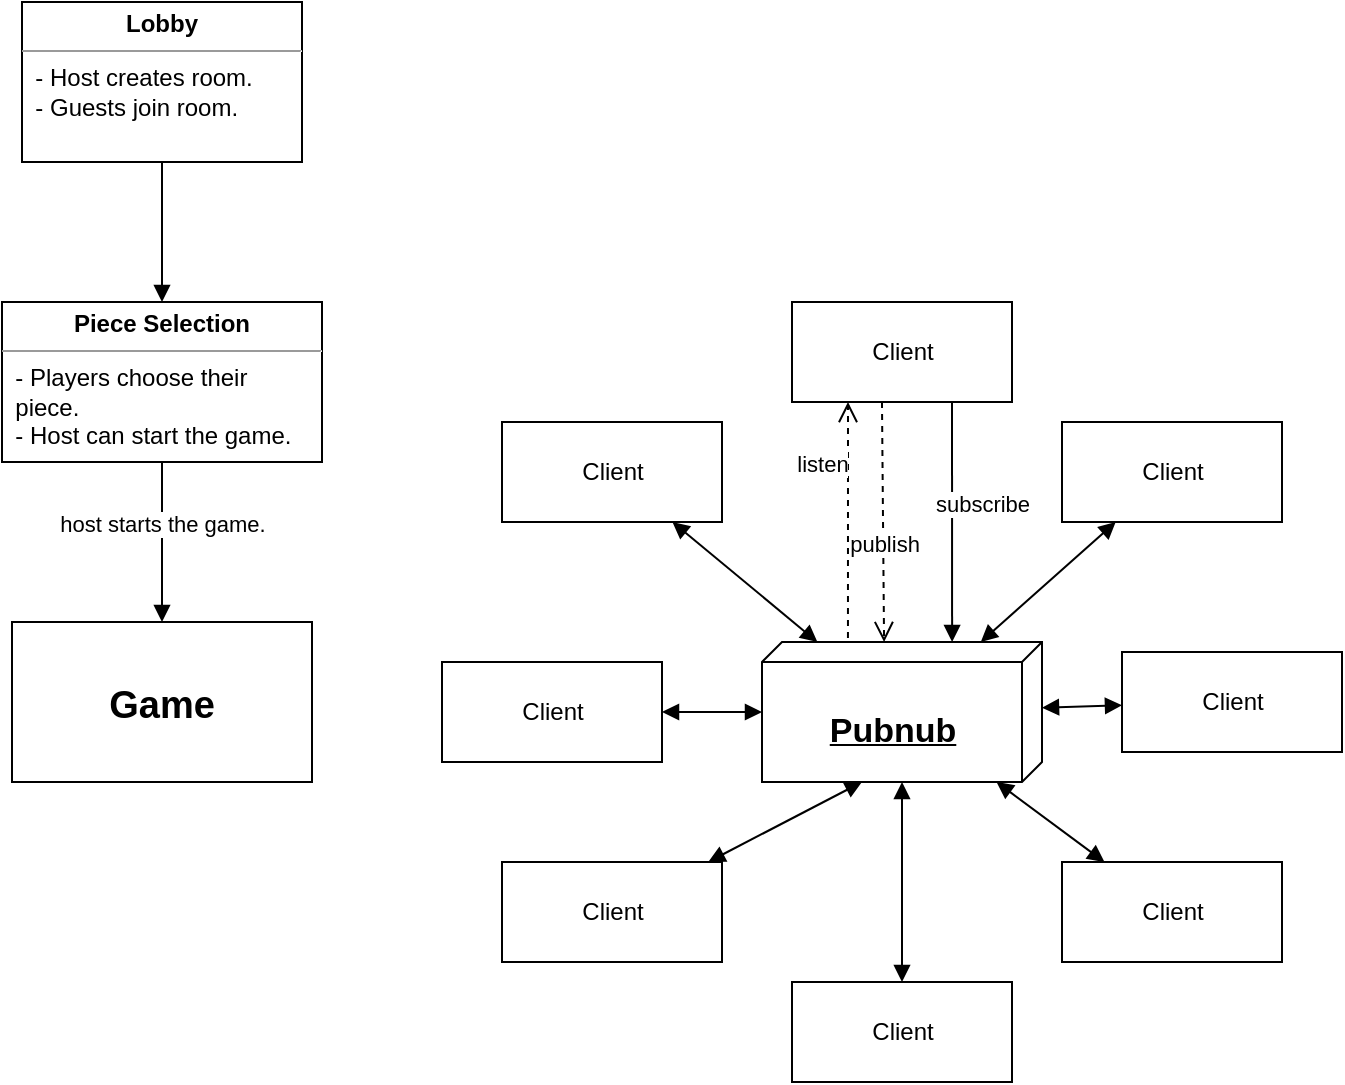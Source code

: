 <mxfile version="14.7.7" type="github"><diagram id="I5N6NZ-aoeoQTrUqGZE-" name="Page-1"><mxGraphModel dx="1422" dy="794" grid="1" gridSize="10" guides="1" tooltips="1" connect="1" arrows="1" fold="1" page="1" pageScale="1" pageWidth="850" pageHeight="1100" math="0" shadow="0"><root><mxCell id="0"/><mxCell id="1" parent="0"/><mxCell id="WhpSBjoYhMWtwAQCQMSq-21" value="&lt;p style=&quot;margin: 0px ; margin-top: 4px ; text-align: center&quot;&gt;&lt;b&gt;Lobby&lt;/b&gt;&lt;/p&gt;&lt;hr size=&quot;1&quot;&gt;&lt;div style=&quot;height: 2px&quot;&gt;&amp;nbsp; - Host creates room.&lt;br&gt;&amp;nbsp; - Guests join room.&lt;/div&gt;" style="verticalAlign=top;align=left;overflow=fill;fontSize=12;fontFamily=Helvetica;html=1;" vertex="1" parent="1"><mxGeometry x="50" y="80" width="140" height="80" as="geometry"/></mxCell><mxCell id="WhpSBjoYhMWtwAQCQMSq-22" value="&lt;p style=&quot;margin: 0px ; margin-top: 4px ; text-align: center&quot;&gt;&lt;b&gt;Piece Selection&lt;/b&gt;&lt;/p&gt;&lt;hr size=&quot;1&quot;&gt;&lt;div style=&quot;height: 2px&quot;&gt;&amp;nbsp; - Players choose their &lt;br&gt;&amp;nbsp; piece.&lt;br&gt;&amp;nbsp; - Host can start the game.&lt;/div&gt;" style="verticalAlign=top;align=left;overflow=fill;fontSize=12;fontFamily=Helvetica;html=1;" vertex="1" parent="1"><mxGeometry x="40" y="230" width="160" height="80" as="geometry"/></mxCell><mxCell id="WhpSBjoYhMWtwAQCQMSq-23" value="&lt;p style=&quot;margin: 4px 0px 0px ; text-align: center ; font-size: 19px&quot;&gt;&lt;b&gt;&lt;font style=&quot;font-size: 19px&quot;&gt;&lt;br&gt;&lt;/font&gt;&lt;/b&gt;&lt;/p&gt;&lt;p style=&quot;margin: 4px 0px 0px ; text-align: center ; font-size: 19px&quot;&gt;&lt;b&gt;&lt;font style=&quot;font-size: 19px&quot;&gt;Game&lt;/font&gt;&lt;/b&gt;&lt;/p&gt;&lt;div style=&quot;height: 2px ; font-size: 19px&quot;&gt;&lt;br&gt;&lt;/div&gt;" style="verticalAlign=top;align=left;overflow=fill;fontSize=12;fontFamily=Helvetica;html=1;" vertex="1" parent="1"><mxGeometry x="45" y="390" width="150" height="80" as="geometry"/></mxCell><mxCell id="WhpSBjoYhMWtwAQCQMSq-25" value="host starts the game." style="html=1;verticalAlign=bottom;endArrow=block;entryX=0.5;entryY=0;entryDx=0;entryDy=0;" edge="1" parent="1" source="WhpSBjoYhMWtwAQCQMSq-22" target="WhpSBjoYhMWtwAQCQMSq-23"><mxGeometry width="80" relative="1" as="geometry"><mxPoint x="240" y="420" as="sourcePoint"/><mxPoint x="100" y="340" as="targetPoint"/></mxGeometry></mxCell><mxCell id="WhpSBjoYhMWtwAQCQMSq-26" value="" style="html=1;verticalAlign=bottom;endArrow=block;" edge="1" parent="1" source="WhpSBjoYhMWtwAQCQMSq-21" target="WhpSBjoYhMWtwAQCQMSq-22"><mxGeometry width="80" relative="1" as="geometry"><mxPoint x="240" y="420" as="sourcePoint"/><mxPoint x="320" y="420" as="targetPoint"/></mxGeometry></mxCell><mxCell id="WhpSBjoYhMWtwAQCQMSq-28" value="Client" style="html=1;" vertex="1" parent="1"><mxGeometry x="290" y="290" width="110" height="50" as="geometry"/></mxCell><mxCell id="WhpSBjoYhMWtwAQCQMSq-29" value="Client" style="html=1;" vertex="1" parent="1"><mxGeometry x="435" y="230" width="110" height="50" as="geometry"/></mxCell><mxCell id="WhpSBjoYhMWtwAQCQMSq-30" value="Client" style="html=1;" vertex="1" parent="1"><mxGeometry x="570" y="290" width="110" height="50" as="geometry"/></mxCell><mxCell id="WhpSBjoYhMWtwAQCQMSq-31" value="Client" style="html=1;" vertex="1" parent="1"><mxGeometry x="435" y="570" width="110" height="50" as="geometry"/></mxCell><mxCell id="WhpSBjoYhMWtwAQCQMSq-32" value="&lt;b style=&quot;font-size: 17px&quot;&gt;&lt;br&gt;Pubnub&lt;/b&gt;" style="verticalAlign=top;align=center;spacingTop=8;spacingLeft=2;spacingRight=12;shape=cube;size=10;direction=south;fontStyle=4;html=1;" vertex="1" parent="1"><mxGeometry x="420" y="400" width="140" height="70" as="geometry"/></mxCell><mxCell id="WhpSBjoYhMWtwAQCQMSq-33" value="Client" style="html=1;" vertex="1" parent="1"><mxGeometry x="570" y="510" width="110" height="50" as="geometry"/></mxCell><mxCell id="WhpSBjoYhMWtwAQCQMSq-34" value="Client" style="html=1;" vertex="1" parent="1"><mxGeometry x="290" y="510" width="110" height="50" as="geometry"/></mxCell><mxCell id="WhpSBjoYhMWtwAQCQMSq-35" value="Client" style="html=1;" vertex="1" parent="1"><mxGeometry x="600" y="405" width="110" height="50" as="geometry"/></mxCell><mxCell id="WhpSBjoYhMWtwAQCQMSq-36" value="Client" style="html=1;" vertex="1" parent="1"><mxGeometry x="260" y="410" width="110" height="50" as="geometry"/></mxCell><mxCell id="WhpSBjoYhMWtwAQCQMSq-40" value="subscribe" style="html=1;verticalAlign=bottom;endArrow=block;entryX=0;entryY=0.321;entryDx=0;entryDy=0;entryPerimeter=0;" edge="1" parent="1" target="WhpSBjoYhMWtwAQCQMSq-32"><mxGeometry x="0.0" y="15" width="80" relative="1" as="geometry"><mxPoint x="515" y="280" as="sourcePoint"/><mxPoint x="460" y="410" as="targetPoint"/><mxPoint as="offset"/></mxGeometry></mxCell><mxCell id="WhpSBjoYhMWtwAQCQMSq-42" value="listen" style="html=1;verticalAlign=bottom;endArrow=open;dashed=1;endSize=8;exitX=-0.029;exitY=0.693;exitDx=0;exitDy=0;exitPerimeter=0;" edge="1" parent="1" source="WhpSBjoYhMWtwAQCQMSq-32"><mxGeometry x="0.322" y="13" relative="1" as="geometry"><mxPoint x="540" y="530" as="sourcePoint"/><mxPoint x="463" y="280" as="targetPoint"/><mxPoint as="offset"/></mxGeometry></mxCell><mxCell id="WhpSBjoYhMWtwAQCQMSq-44" value="" style="endArrow=block;startArrow=block;endFill=1;startFill=1;html=1;" edge="1" parent="1" source="WhpSBjoYhMWtwAQCQMSq-28" target="WhpSBjoYhMWtwAQCQMSq-32"><mxGeometry width="160" relative="1" as="geometry"><mxPoint x="340" y="410" as="sourcePoint"/><mxPoint x="430" y="410" as="targetPoint"/></mxGeometry></mxCell><mxCell id="WhpSBjoYhMWtwAQCQMSq-47" value="" style="endArrow=block;startArrow=block;endFill=1;startFill=1;html=1;exitX=1;exitY=0.5;exitDx=0;exitDy=0;" edge="1" parent="1" source="WhpSBjoYhMWtwAQCQMSq-36" target="WhpSBjoYhMWtwAQCQMSq-32"><mxGeometry width="160" relative="1" as="geometry"><mxPoint x="380" y="440" as="sourcePoint"/><mxPoint x="505" y="434.5" as="targetPoint"/></mxGeometry></mxCell><mxCell id="WhpSBjoYhMWtwAQCQMSq-49" value="" style="endArrow=block;startArrow=block;endFill=1;startFill=1;html=1;" edge="1" parent="1" source="WhpSBjoYhMWtwAQCQMSq-34"><mxGeometry width="160" relative="1" as="geometry"><mxPoint x="410" y="510" as="sourcePoint"/><mxPoint x="470" y="470" as="targetPoint"/></mxGeometry></mxCell><mxCell id="WhpSBjoYhMWtwAQCQMSq-52" value="" style="endArrow=block;startArrow=block;endFill=1;startFill=1;html=1;" edge="1" parent="1" source="WhpSBjoYhMWtwAQCQMSq-32" target="WhpSBjoYhMWtwAQCQMSq-31"><mxGeometry width="160" relative="1" as="geometry"><mxPoint x="220" y="640" as="sourcePoint"/><mxPoint x="380" y="640" as="targetPoint"/></mxGeometry></mxCell><mxCell id="WhpSBjoYhMWtwAQCQMSq-53" value="" style="endArrow=block;startArrow=block;endFill=1;startFill=1;html=1;" edge="1" parent="1" source="WhpSBjoYhMWtwAQCQMSq-32" target="WhpSBjoYhMWtwAQCQMSq-33"><mxGeometry width="160" relative="1" as="geometry"><mxPoint x="290" y="660" as="sourcePoint"/><mxPoint x="450" y="660" as="targetPoint"/></mxGeometry></mxCell><mxCell id="WhpSBjoYhMWtwAQCQMSq-54" value="" style="endArrow=block;startArrow=block;endFill=1;startFill=1;html=1;" edge="1" parent="1" source="WhpSBjoYhMWtwAQCQMSq-32" target="WhpSBjoYhMWtwAQCQMSq-35"><mxGeometry width="160" relative="1" as="geometry"><mxPoint x="280" y="650" as="sourcePoint"/><mxPoint x="440" y="650" as="targetPoint"/></mxGeometry></mxCell><mxCell id="WhpSBjoYhMWtwAQCQMSq-55" value="" style="endArrow=block;startArrow=block;endFill=1;startFill=1;html=1;" edge="1" parent="1" source="WhpSBjoYhMWtwAQCQMSq-30" target="WhpSBjoYhMWtwAQCQMSq-32"><mxGeometry width="160" relative="1" as="geometry"><mxPoint x="250" y="600" as="sourcePoint"/><mxPoint x="540" y="420" as="targetPoint"/></mxGeometry></mxCell><mxCell id="WhpSBjoYhMWtwAQCQMSq-56" value="publish" style="html=1;verticalAlign=bottom;endArrow=open;dashed=1;endSize=8;exitX=0.409;exitY=1;exitDx=0;exitDy=0;exitPerimeter=0;entryX=0;entryY=0.564;entryDx=0;entryDy=0;entryPerimeter=0;" edge="1" parent="1" source="WhpSBjoYhMWtwAQCQMSq-29" target="WhpSBjoYhMWtwAQCQMSq-32"><mxGeometry x="0.333" relative="1" as="geometry"><mxPoint x="460" y="410" as="sourcePoint"/><mxPoint x="490" y="370" as="targetPoint"/><mxPoint as="offset"/></mxGeometry></mxCell></root></mxGraphModel></diagram></mxfile>